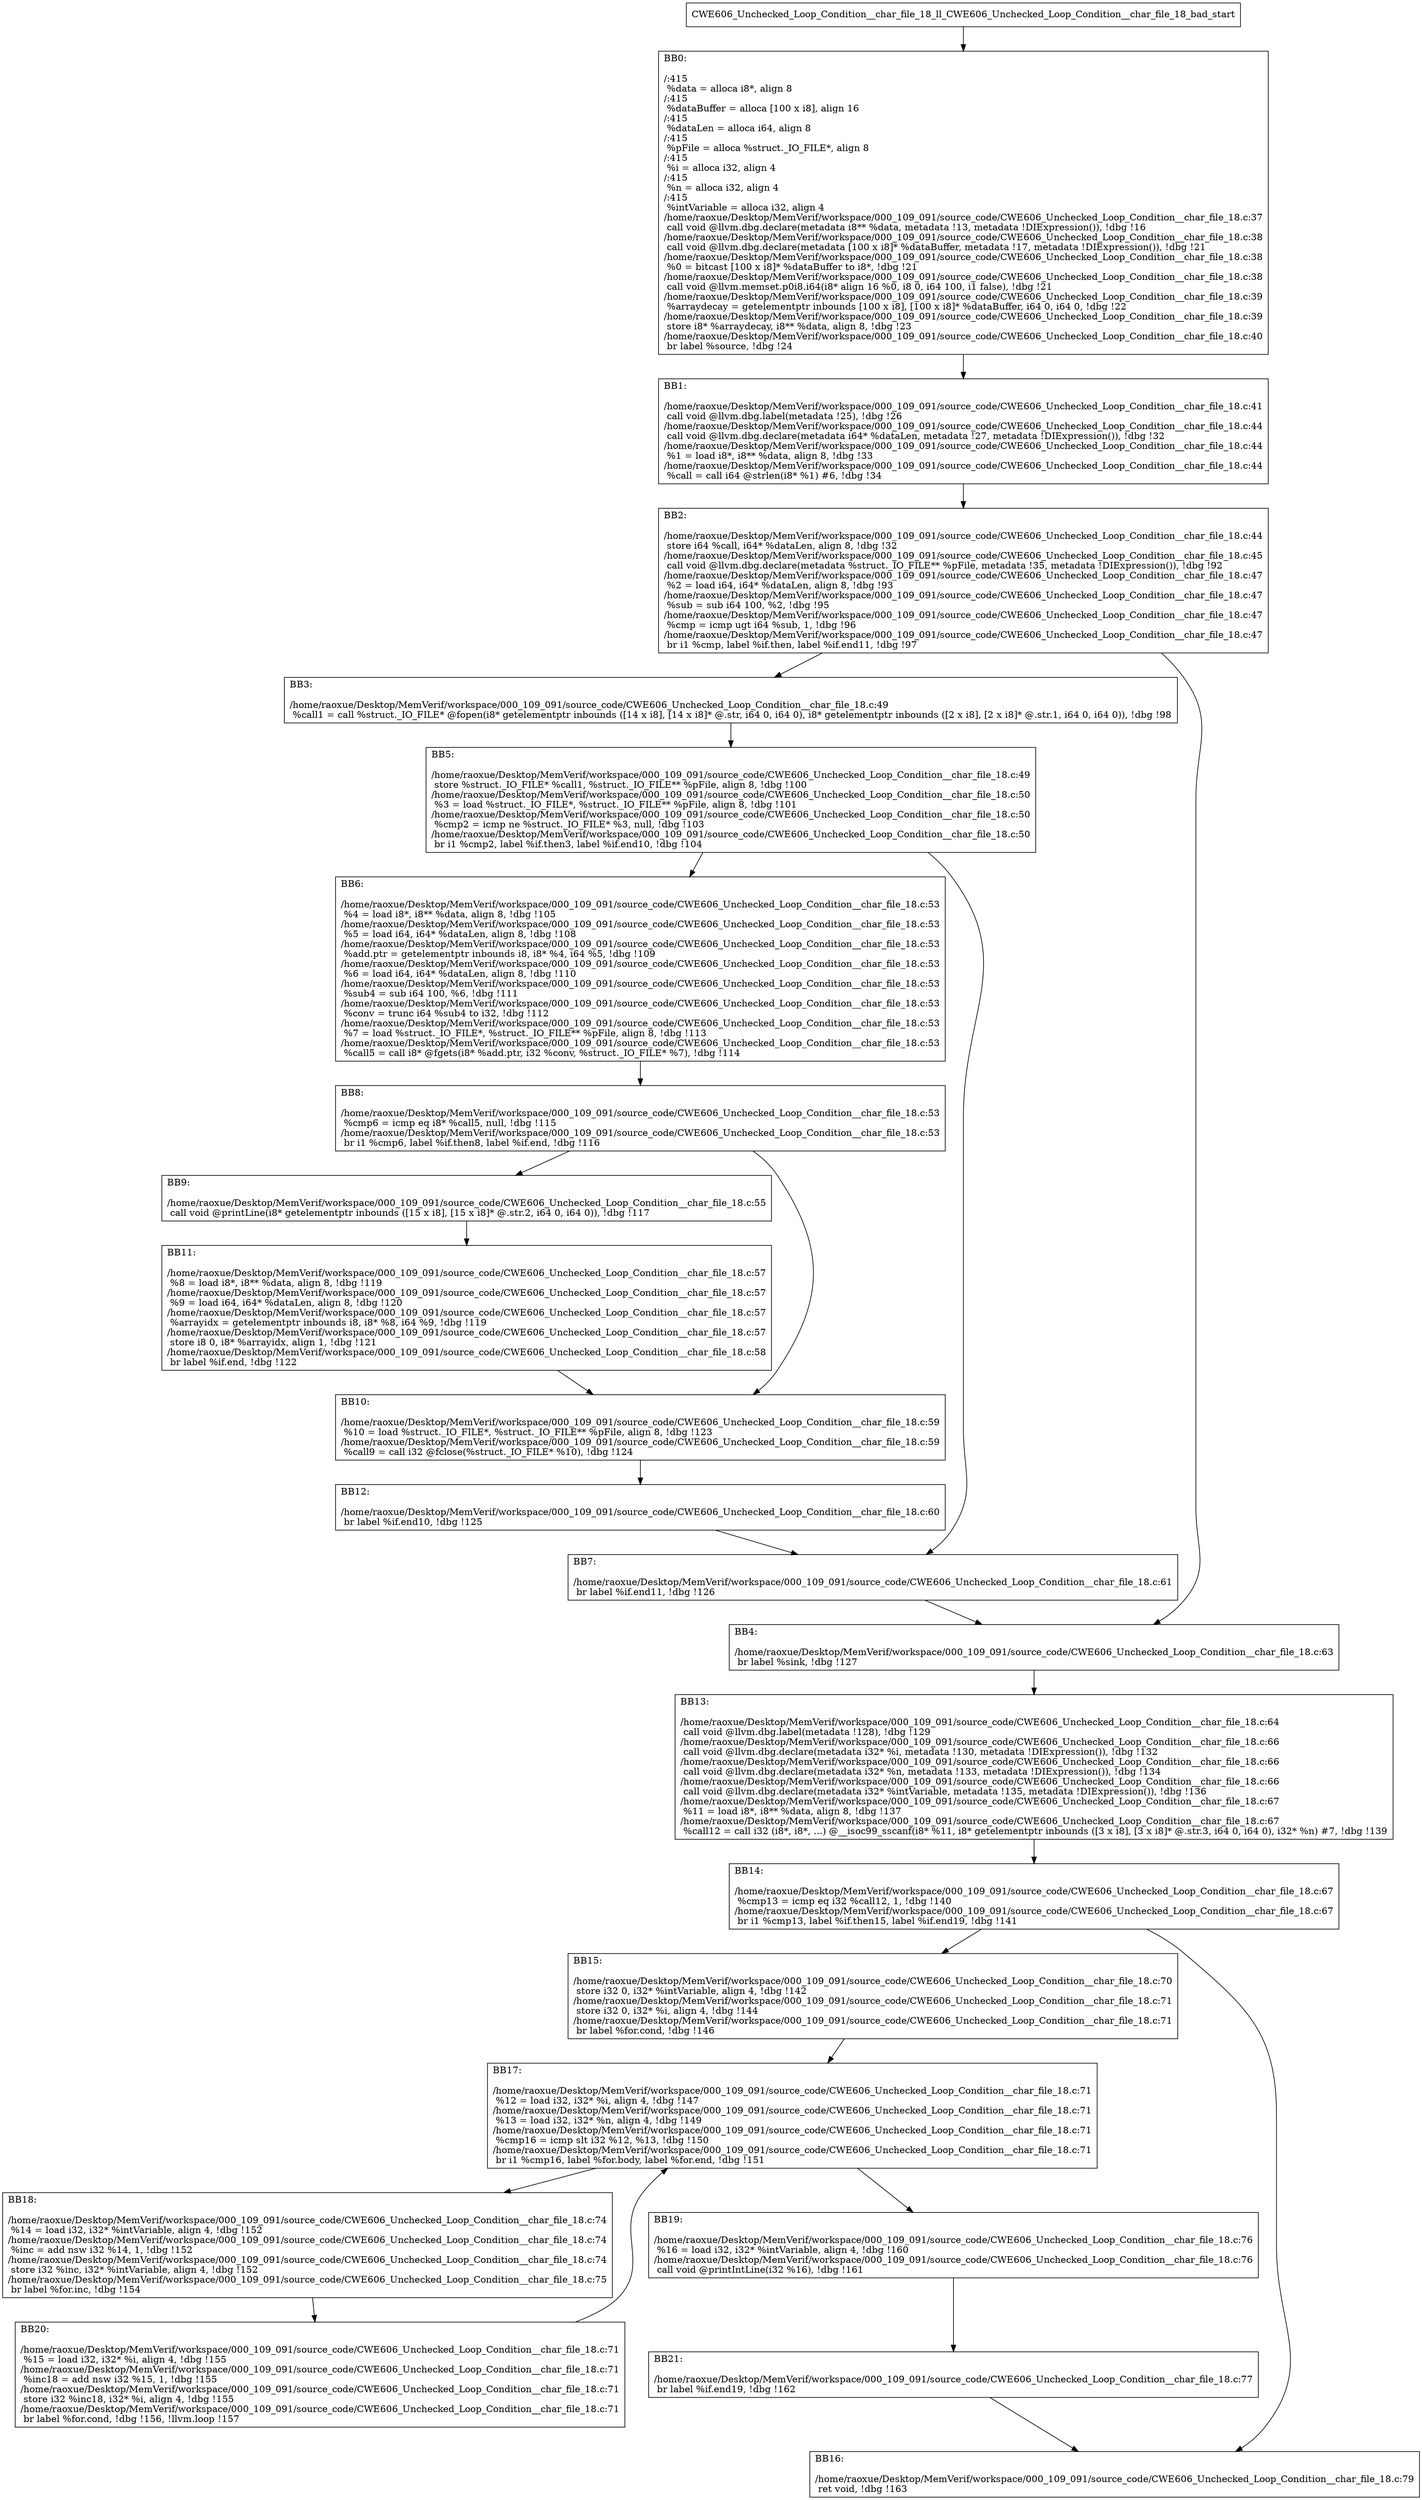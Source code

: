 digraph "CFG for'CWE606_Unchecked_Loop_Condition__char_file_18_ll_CWE606_Unchecked_Loop_Condition__char_file_18_bad' function" {
	BBCWE606_Unchecked_Loop_Condition__char_file_18_ll_CWE606_Unchecked_Loop_Condition__char_file_18_bad_start[shape=record,label="{CWE606_Unchecked_Loop_Condition__char_file_18_ll_CWE606_Unchecked_Loop_Condition__char_file_18_bad_start}"];
	BBCWE606_Unchecked_Loop_Condition__char_file_18_ll_CWE606_Unchecked_Loop_Condition__char_file_18_bad_start-> CWE606_Unchecked_Loop_Condition__char_file_18_ll_CWE606_Unchecked_Loop_Condition__char_file_18_badBB0;
	CWE606_Unchecked_Loop_Condition__char_file_18_ll_CWE606_Unchecked_Loop_Condition__char_file_18_badBB0 [shape=record, label="{BB0:\l\l/:415\l
  %data = alloca i8*, align 8\l
/:415\l
  %dataBuffer = alloca [100 x i8], align 16\l
/:415\l
  %dataLen = alloca i64, align 8\l
/:415\l
  %pFile = alloca %struct._IO_FILE*, align 8\l
/:415\l
  %i = alloca i32, align 4\l
/:415\l
  %n = alloca i32, align 4\l
/:415\l
  %intVariable = alloca i32, align 4\l
/home/raoxue/Desktop/MemVerif/workspace/000_109_091/source_code/CWE606_Unchecked_Loop_Condition__char_file_18.c:37\l
  call void @llvm.dbg.declare(metadata i8** %data, metadata !13, metadata !DIExpression()), !dbg !16\l
/home/raoxue/Desktop/MemVerif/workspace/000_109_091/source_code/CWE606_Unchecked_Loop_Condition__char_file_18.c:38\l
  call void @llvm.dbg.declare(metadata [100 x i8]* %dataBuffer, metadata !17, metadata !DIExpression()), !dbg !21\l
/home/raoxue/Desktop/MemVerif/workspace/000_109_091/source_code/CWE606_Unchecked_Loop_Condition__char_file_18.c:38\l
  %0 = bitcast [100 x i8]* %dataBuffer to i8*, !dbg !21\l
/home/raoxue/Desktop/MemVerif/workspace/000_109_091/source_code/CWE606_Unchecked_Loop_Condition__char_file_18.c:38\l
  call void @llvm.memset.p0i8.i64(i8* align 16 %0, i8 0, i64 100, i1 false), !dbg !21\l
/home/raoxue/Desktop/MemVerif/workspace/000_109_091/source_code/CWE606_Unchecked_Loop_Condition__char_file_18.c:39\l
  %arraydecay = getelementptr inbounds [100 x i8], [100 x i8]* %dataBuffer, i64 0, i64 0, !dbg !22\l
/home/raoxue/Desktop/MemVerif/workspace/000_109_091/source_code/CWE606_Unchecked_Loop_Condition__char_file_18.c:39\l
  store i8* %arraydecay, i8** %data, align 8, !dbg !23\l
/home/raoxue/Desktop/MemVerif/workspace/000_109_091/source_code/CWE606_Unchecked_Loop_Condition__char_file_18.c:40\l
  br label %source, !dbg !24\l
}"];
	CWE606_Unchecked_Loop_Condition__char_file_18_ll_CWE606_Unchecked_Loop_Condition__char_file_18_badBB0-> CWE606_Unchecked_Loop_Condition__char_file_18_ll_CWE606_Unchecked_Loop_Condition__char_file_18_badBB1;
	CWE606_Unchecked_Loop_Condition__char_file_18_ll_CWE606_Unchecked_Loop_Condition__char_file_18_badBB1 [shape=record, label="{BB1:\l\l/home/raoxue/Desktop/MemVerif/workspace/000_109_091/source_code/CWE606_Unchecked_Loop_Condition__char_file_18.c:41\l
  call void @llvm.dbg.label(metadata !25), !dbg !26\l
/home/raoxue/Desktop/MemVerif/workspace/000_109_091/source_code/CWE606_Unchecked_Loop_Condition__char_file_18.c:44\l
  call void @llvm.dbg.declare(metadata i64* %dataLen, metadata !27, metadata !DIExpression()), !dbg !32\l
/home/raoxue/Desktop/MemVerif/workspace/000_109_091/source_code/CWE606_Unchecked_Loop_Condition__char_file_18.c:44\l
  %1 = load i8*, i8** %data, align 8, !dbg !33\l
/home/raoxue/Desktop/MemVerif/workspace/000_109_091/source_code/CWE606_Unchecked_Loop_Condition__char_file_18.c:44\l
  %call = call i64 @strlen(i8* %1) #6, !dbg !34\l
}"];
	CWE606_Unchecked_Loop_Condition__char_file_18_ll_CWE606_Unchecked_Loop_Condition__char_file_18_badBB1-> CWE606_Unchecked_Loop_Condition__char_file_18_ll_CWE606_Unchecked_Loop_Condition__char_file_18_badBB2;
	CWE606_Unchecked_Loop_Condition__char_file_18_ll_CWE606_Unchecked_Loop_Condition__char_file_18_badBB2 [shape=record, label="{BB2:\l\l/home/raoxue/Desktop/MemVerif/workspace/000_109_091/source_code/CWE606_Unchecked_Loop_Condition__char_file_18.c:44\l
  store i64 %call, i64* %dataLen, align 8, !dbg !32\l
/home/raoxue/Desktop/MemVerif/workspace/000_109_091/source_code/CWE606_Unchecked_Loop_Condition__char_file_18.c:45\l
  call void @llvm.dbg.declare(metadata %struct._IO_FILE** %pFile, metadata !35, metadata !DIExpression()), !dbg !92\l
/home/raoxue/Desktop/MemVerif/workspace/000_109_091/source_code/CWE606_Unchecked_Loop_Condition__char_file_18.c:47\l
  %2 = load i64, i64* %dataLen, align 8, !dbg !93\l
/home/raoxue/Desktop/MemVerif/workspace/000_109_091/source_code/CWE606_Unchecked_Loop_Condition__char_file_18.c:47\l
  %sub = sub i64 100, %2, !dbg !95\l
/home/raoxue/Desktop/MemVerif/workspace/000_109_091/source_code/CWE606_Unchecked_Loop_Condition__char_file_18.c:47\l
  %cmp = icmp ugt i64 %sub, 1, !dbg !96\l
/home/raoxue/Desktop/MemVerif/workspace/000_109_091/source_code/CWE606_Unchecked_Loop_Condition__char_file_18.c:47\l
  br i1 %cmp, label %if.then, label %if.end11, !dbg !97\l
}"];
	CWE606_Unchecked_Loop_Condition__char_file_18_ll_CWE606_Unchecked_Loop_Condition__char_file_18_badBB2-> CWE606_Unchecked_Loop_Condition__char_file_18_ll_CWE606_Unchecked_Loop_Condition__char_file_18_badBB3;
	CWE606_Unchecked_Loop_Condition__char_file_18_ll_CWE606_Unchecked_Loop_Condition__char_file_18_badBB2-> CWE606_Unchecked_Loop_Condition__char_file_18_ll_CWE606_Unchecked_Loop_Condition__char_file_18_badBB4;
	CWE606_Unchecked_Loop_Condition__char_file_18_ll_CWE606_Unchecked_Loop_Condition__char_file_18_badBB3 [shape=record, label="{BB3:\l\l/home/raoxue/Desktop/MemVerif/workspace/000_109_091/source_code/CWE606_Unchecked_Loop_Condition__char_file_18.c:49\l
  %call1 = call %struct._IO_FILE* @fopen(i8* getelementptr inbounds ([14 x i8], [14 x i8]* @.str, i64 0, i64 0), i8* getelementptr inbounds ([2 x i8], [2 x i8]* @.str.1, i64 0, i64 0)), !dbg !98\l
}"];
	CWE606_Unchecked_Loop_Condition__char_file_18_ll_CWE606_Unchecked_Loop_Condition__char_file_18_badBB3-> CWE606_Unchecked_Loop_Condition__char_file_18_ll_CWE606_Unchecked_Loop_Condition__char_file_18_badBB5;
	CWE606_Unchecked_Loop_Condition__char_file_18_ll_CWE606_Unchecked_Loop_Condition__char_file_18_badBB5 [shape=record, label="{BB5:\l\l/home/raoxue/Desktop/MemVerif/workspace/000_109_091/source_code/CWE606_Unchecked_Loop_Condition__char_file_18.c:49\l
  store %struct._IO_FILE* %call1, %struct._IO_FILE** %pFile, align 8, !dbg !100\l
/home/raoxue/Desktop/MemVerif/workspace/000_109_091/source_code/CWE606_Unchecked_Loop_Condition__char_file_18.c:50\l
  %3 = load %struct._IO_FILE*, %struct._IO_FILE** %pFile, align 8, !dbg !101\l
/home/raoxue/Desktop/MemVerif/workspace/000_109_091/source_code/CWE606_Unchecked_Loop_Condition__char_file_18.c:50\l
  %cmp2 = icmp ne %struct._IO_FILE* %3, null, !dbg !103\l
/home/raoxue/Desktop/MemVerif/workspace/000_109_091/source_code/CWE606_Unchecked_Loop_Condition__char_file_18.c:50\l
  br i1 %cmp2, label %if.then3, label %if.end10, !dbg !104\l
}"];
	CWE606_Unchecked_Loop_Condition__char_file_18_ll_CWE606_Unchecked_Loop_Condition__char_file_18_badBB5-> CWE606_Unchecked_Loop_Condition__char_file_18_ll_CWE606_Unchecked_Loop_Condition__char_file_18_badBB6;
	CWE606_Unchecked_Loop_Condition__char_file_18_ll_CWE606_Unchecked_Loop_Condition__char_file_18_badBB5-> CWE606_Unchecked_Loop_Condition__char_file_18_ll_CWE606_Unchecked_Loop_Condition__char_file_18_badBB7;
	CWE606_Unchecked_Loop_Condition__char_file_18_ll_CWE606_Unchecked_Loop_Condition__char_file_18_badBB6 [shape=record, label="{BB6:\l\l/home/raoxue/Desktop/MemVerif/workspace/000_109_091/source_code/CWE606_Unchecked_Loop_Condition__char_file_18.c:53\l
  %4 = load i8*, i8** %data, align 8, !dbg !105\l
/home/raoxue/Desktop/MemVerif/workspace/000_109_091/source_code/CWE606_Unchecked_Loop_Condition__char_file_18.c:53\l
  %5 = load i64, i64* %dataLen, align 8, !dbg !108\l
/home/raoxue/Desktop/MemVerif/workspace/000_109_091/source_code/CWE606_Unchecked_Loop_Condition__char_file_18.c:53\l
  %add.ptr = getelementptr inbounds i8, i8* %4, i64 %5, !dbg !109\l
/home/raoxue/Desktop/MemVerif/workspace/000_109_091/source_code/CWE606_Unchecked_Loop_Condition__char_file_18.c:53\l
  %6 = load i64, i64* %dataLen, align 8, !dbg !110\l
/home/raoxue/Desktop/MemVerif/workspace/000_109_091/source_code/CWE606_Unchecked_Loop_Condition__char_file_18.c:53\l
  %sub4 = sub i64 100, %6, !dbg !111\l
/home/raoxue/Desktop/MemVerif/workspace/000_109_091/source_code/CWE606_Unchecked_Loop_Condition__char_file_18.c:53\l
  %conv = trunc i64 %sub4 to i32, !dbg !112\l
/home/raoxue/Desktop/MemVerif/workspace/000_109_091/source_code/CWE606_Unchecked_Loop_Condition__char_file_18.c:53\l
  %7 = load %struct._IO_FILE*, %struct._IO_FILE** %pFile, align 8, !dbg !113\l
/home/raoxue/Desktop/MemVerif/workspace/000_109_091/source_code/CWE606_Unchecked_Loop_Condition__char_file_18.c:53\l
  %call5 = call i8* @fgets(i8* %add.ptr, i32 %conv, %struct._IO_FILE* %7), !dbg !114\l
}"];
	CWE606_Unchecked_Loop_Condition__char_file_18_ll_CWE606_Unchecked_Loop_Condition__char_file_18_badBB6-> CWE606_Unchecked_Loop_Condition__char_file_18_ll_CWE606_Unchecked_Loop_Condition__char_file_18_badBB8;
	CWE606_Unchecked_Loop_Condition__char_file_18_ll_CWE606_Unchecked_Loop_Condition__char_file_18_badBB8 [shape=record, label="{BB8:\l\l/home/raoxue/Desktop/MemVerif/workspace/000_109_091/source_code/CWE606_Unchecked_Loop_Condition__char_file_18.c:53\l
  %cmp6 = icmp eq i8* %call5, null, !dbg !115\l
/home/raoxue/Desktop/MemVerif/workspace/000_109_091/source_code/CWE606_Unchecked_Loop_Condition__char_file_18.c:53\l
  br i1 %cmp6, label %if.then8, label %if.end, !dbg !116\l
}"];
	CWE606_Unchecked_Loop_Condition__char_file_18_ll_CWE606_Unchecked_Loop_Condition__char_file_18_badBB8-> CWE606_Unchecked_Loop_Condition__char_file_18_ll_CWE606_Unchecked_Loop_Condition__char_file_18_badBB9;
	CWE606_Unchecked_Loop_Condition__char_file_18_ll_CWE606_Unchecked_Loop_Condition__char_file_18_badBB8-> CWE606_Unchecked_Loop_Condition__char_file_18_ll_CWE606_Unchecked_Loop_Condition__char_file_18_badBB10;
	CWE606_Unchecked_Loop_Condition__char_file_18_ll_CWE606_Unchecked_Loop_Condition__char_file_18_badBB9 [shape=record, label="{BB9:\l\l/home/raoxue/Desktop/MemVerif/workspace/000_109_091/source_code/CWE606_Unchecked_Loop_Condition__char_file_18.c:55\l
  call void @printLine(i8* getelementptr inbounds ([15 x i8], [15 x i8]* @.str.2, i64 0, i64 0)), !dbg !117\l
}"];
	CWE606_Unchecked_Loop_Condition__char_file_18_ll_CWE606_Unchecked_Loop_Condition__char_file_18_badBB9-> CWE606_Unchecked_Loop_Condition__char_file_18_ll_CWE606_Unchecked_Loop_Condition__char_file_18_badBB11;
	CWE606_Unchecked_Loop_Condition__char_file_18_ll_CWE606_Unchecked_Loop_Condition__char_file_18_badBB11 [shape=record, label="{BB11:\l\l/home/raoxue/Desktop/MemVerif/workspace/000_109_091/source_code/CWE606_Unchecked_Loop_Condition__char_file_18.c:57\l
  %8 = load i8*, i8** %data, align 8, !dbg !119\l
/home/raoxue/Desktop/MemVerif/workspace/000_109_091/source_code/CWE606_Unchecked_Loop_Condition__char_file_18.c:57\l
  %9 = load i64, i64* %dataLen, align 8, !dbg !120\l
/home/raoxue/Desktop/MemVerif/workspace/000_109_091/source_code/CWE606_Unchecked_Loop_Condition__char_file_18.c:57\l
  %arrayidx = getelementptr inbounds i8, i8* %8, i64 %9, !dbg !119\l
/home/raoxue/Desktop/MemVerif/workspace/000_109_091/source_code/CWE606_Unchecked_Loop_Condition__char_file_18.c:57\l
  store i8 0, i8* %arrayidx, align 1, !dbg !121\l
/home/raoxue/Desktop/MemVerif/workspace/000_109_091/source_code/CWE606_Unchecked_Loop_Condition__char_file_18.c:58\l
  br label %if.end, !dbg !122\l
}"];
	CWE606_Unchecked_Loop_Condition__char_file_18_ll_CWE606_Unchecked_Loop_Condition__char_file_18_badBB11-> CWE606_Unchecked_Loop_Condition__char_file_18_ll_CWE606_Unchecked_Loop_Condition__char_file_18_badBB10;
	CWE606_Unchecked_Loop_Condition__char_file_18_ll_CWE606_Unchecked_Loop_Condition__char_file_18_badBB10 [shape=record, label="{BB10:\l\l/home/raoxue/Desktop/MemVerif/workspace/000_109_091/source_code/CWE606_Unchecked_Loop_Condition__char_file_18.c:59\l
  %10 = load %struct._IO_FILE*, %struct._IO_FILE** %pFile, align 8, !dbg !123\l
/home/raoxue/Desktop/MemVerif/workspace/000_109_091/source_code/CWE606_Unchecked_Loop_Condition__char_file_18.c:59\l
  %call9 = call i32 @fclose(%struct._IO_FILE* %10), !dbg !124\l
}"];
	CWE606_Unchecked_Loop_Condition__char_file_18_ll_CWE606_Unchecked_Loop_Condition__char_file_18_badBB10-> CWE606_Unchecked_Loop_Condition__char_file_18_ll_CWE606_Unchecked_Loop_Condition__char_file_18_badBB12;
	CWE606_Unchecked_Loop_Condition__char_file_18_ll_CWE606_Unchecked_Loop_Condition__char_file_18_badBB12 [shape=record, label="{BB12:\l\l/home/raoxue/Desktop/MemVerif/workspace/000_109_091/source_code/CWE606_Unchecked_Loop_Condition__char_file_18.c:60\l
  br label %if.end10, !dbg !125\l
}"];
	CWE606_Unchecked_Loop_Condition__char_file_18_ll_CWE606_Unchecked_Loop_Condition__char_file_18_badBB12-> CWE606_Unchecked_Loop_Condition__char_file_18_ll_CWE606_Unchecked_Loop_Condition__char_file_18_badBB7;
	CWE606_Unchecked_Loop_Condition__char_file_18_ll_CWE606_Unchecked_Loop_Condition__char_file_18_badBB7 [shape=record, label="{BB7:\l\l/home/raoxue/Desktop/MemVerif/workspace/000_109_091/source_code/CWE606_Unchecked_Loop_Condition__char_file_18.c:61\l
  br label %if.end11, !dbg !126\l
}"];
	CWE606_Unchecked_Loop_Condition__char_file_18_ll_CWE606_Unchecked_Loop_Condition__char_file_18_badBB7-> CWE606_Unchecked_Loop_Condition__char_file_18_ll_CWE606_Unchecked_Loop_Condition__char_file_18_badBB4;
	CWE606_Unchecked_Loop_Condition__char_file_18_ll_CWE606_Unchecked_Loop_Condition__char_file_18_badBB4 [shape=record, label="{BB4:\l\l/home/raoxue/Desktop/MemVerif/workspace/000_109_091/source_code/CWE606_Unchecked_Loop_Condition__char_file_18.c:63\l
  br label %sink, !dbg !127\l
}"];
	CWE606_Unchecked_Loop_Condition__char_file_18_ll_CWE606_Unchecked_Loop_Condition__char_file_18_badBB4-> CWE606_Unchecked_Loop_Condition__char_file_18_ll_CWE606_Unchecked_Loop_Condition__char_file_18_badBB13;
	CWE606_Unchecked_Loop_Condition__char_file_18_ll_CWE606_Unchecked_Loop_Condition__char_file_18_badBB13 [shape=record, label="{BB13:\l\l/home/raoxue/Desktop/MemVerif/workspace/000_109_091/source_code/CWE606_Unchecked_Loop_Condition__char_file_18.c:64\l
  call void @llvm.dbg.label(metadata !128), !dbg !129\l
/home/raoxue/Desktop/MemVerif/workspace/000_109_091/source_code/CWE606_Unchecked_Loop_Condition__char_file_18.c:66\l
  call void @llvm.dbg.declare(metadata i32* %i, metadata !130, metadata !DIExpression()), !dbg !132\l
/home/raoxue/Desktop/MemVerif/workspace/000_109_091/source_code/CWE606_Unchecked_Loop_Condition__char_file_18.c:66\l
  call void @llvm.dbg.declare(metadata i32* %n, metadata !133, metadata !DIExpression()), !dbg !134\l
/home/raoxue/Desktop/MemVerif/workspace/000_109_091/source_code/CWE606_Unchecked_Loop_Condition__char_file_18.c:66\l
  call void @llvm.dbg.declare(metadata i32* %intVariable, metadata !135, metadata !DIExpression()), !dbg !136\l
/home/raoxue/Desktop/MemVerif/workspace/000_109_091/source_code/CWE606_Unchecked_Loop_Condition__char_file_18.c:67\l
  %11 = load i8*, i8** %data, align 8, !dbg !137\l
/home/raoxue/Desktop/MemVerif/workspace/000_109_091/source_code/CWE606_Unchecked_Loop_Condition__char_file_18.c:67\l
  %call12 = call i32 (i8*, i8*, ...) @__isoc99_sscanf(i8* %11, i8* getelementptr inbounds ([3 x i8], [3 x i8]* @.str.3, i64 0, i64 0), i32* %n) #7, !dbg !139\l
}"];
	CWE606_Unchecked_Loop_Condition__char_file_18_ll_CWE606_Unchecked_Loop_Condition__char_file_18_badBB13-> CWE606_Unchecked_Loop_Condition__char_file_18_ll_CWE606_Unchecked_Loop_Condition__char_file_18_badBB14;
	CWE606_Unchecked_Loop_Condition__char_file_18_ll_CWE606_Unchecked_Loop_Condition__char_file_18_badBB14 [shape=record, label="{BB14:\l\l/home/raoxue/Desktop/MemVerif/workspace/000_109_091/source_code/CWE606_Unchecked_Loop_Condition__char_file_18.c:67\l
  %cmp13 = icmp eq i32 %call12, 1, !dbg !140\l
/home/raoxue/Desktop/MemVerif/workspace/000_109_091/source_code/CWE606_Unchecked_Loop_Condition__char_file_18.c:67\l
  br i1 %cmp13, label %if.then15, label %if.end19, !dbg !141\l
}"];
	CWE606_Unchecked_Loop_Condition__char_file_18_ll_CWE606_Unchecked_Loop_Condition__char_file_18_badBB14-> CWE606_Unchecked_Loop_Condition__char_file_18_ll_CWE606_Unchecked_Loop_Condition__char_file_18_badBB15;
	CWE606_Unchecked_Loop_Condition__char_file_18_ll_CWE606_Unchecked_Loop_Condition__char_file_18_badBB14-> CWE606_Unchecked_Loop_Condition__char_file_18_ll_CWE606_Unchecked_Loop_Condition__char_file_18_badBB16;
	CWE606_Unchecked_Loop_Condition__char_file_18_ll_CWE606_Unchecked_Loop_Condition__char_file_18_badBB15 [shape=record, label="{BB15:\l\l/home/raoxue/Desktop/MemVerif/workspace/000_109_091/source_code/CWE606_Unchecked_Loop_Condition__char_file_18.c:70\l
  store i32 0, i32* %intVariable, align 4, !dbg !142\l
/home/raoxue/Desktop/MemVerif/workspace/000_109_091/source_code/CWE606_Unchecked_Loop_Condition__char_file_18.c:71\l
  store i32 0, i32* %i, align 4, !dbg !144\l
/home/raoxue/Desktop/MemVerif/workspace/000_109_091/source_code/CWE606_Unchecked_Loop_Condition__char_file_18.c:71\l
  br label %for.cond, !dbg !146\l
}"];
	CWE606_Unchecked_Loop_Condition__char_file_18_ll_CWE606_Unchecked_Loop_Condition__char_file_18_badBB15-> CWE606_Unchecked_Loop_Condition__char_file_18_ll_CWE606_Unchecked_Loop_Condition__char_file_18_badBB17;
	CWE606_Unchecked_Loop_Condition__char_file_18_ll_CWE606_Unchecked_Loop_Condition__char_file_18_badBB17 [shape=record, label="{BB17:\l\l/home/raoxue/Desktop/MemVerif/workspace/000_109_091/source_code/CWE606_Unchecked_Loop_Condition__char_file_18.c:71\l
  %12 = load i32, i32* %i, align 4, !dbg !147\l
/home/raoxue/Desktop/MemVerif/workspace/000_109_091/source_code/CWE606_Unchecked_Loop_Condition__char_file_18.c:71\l
  %13 = load i32, i32* %n, align 4, !dbg !149\l
/home/raoxue/Desktop/MemVerif/workspace/000_109_091/source_code/CWE606_Unchecked_Loop_Condition__char_file_18.c:71\l
  %cmp16 = icmp slt i32 %12, %13, !dbg !150\l
/home/raoxue/Desktop/MemVerif/workspace/000_109_091/source_code/CWE606_Unchecked_Loop_Condition__char_file_18.c:71\l
  br i1 %cmp16, label %for.body, label %for.end, !dbg !151\l
}"];
	CWE606_Unchecked_Loop_Condition__char_file_18_ll_CWE606_Unchecked_Loop_Condition__char_file_18_badBB17-> CWE606_Unchecked_Loop_Condition__char_file_18_ll_CWE606_Unchecked_Loop_Condition__char_file_18_badBB18;
	CWE606_Unchecked_Loop_Condition__char_file_18_ll_CWE606_Unchecked_Loop_Condition__char_file_18_badBB17-> CWE606_Unchecked_Loop_Condition__char_file_18_ll_CWE606_Unchecked_Loop_Condition__char_file_18_badBB19;
	CWE606_Unchecked_Loop_Condition__char_file_18_ll_CWE606_Unchecked_Loop_Condition__char_file_18_badBB18 [shape=record, label="{BB18:\l\l/home/raoxue/Desktop/MemVerif/workspace/000_109_091/source_code/CWE606_Unchecked_Loop_Condition__char_file_18.c:74\l
  %14 = load i32, i32* %intVariable, align 4, !dbg !152\l
/home/raoxue/Desktop/MemVerif/workspace/000_109_091/source_code/CWE606_Unchecked_Loop_Condition__char_file_18.c:74\l
  %inc = add nsw i32 %14, 1, !dbg !152\l
/home/raoxue/Desktop/MemVerif/workspace/000_109_091/source_code/CWE606_Unchecked_Loop_Condition__char_file_18.c:74\l
  store i32 %inc, i32* %intVariable, align 4, !dbg !152\l
/home/raoxue/Desktop/MemVerif/workspace/000_109_091/source_code/CWE606_Unchecked_Loop_Condition__char_file_18.c:75\l
  br label %for.inc, !dbg !154\l
}"];
	CWE606_Unchecked_Loop_Condition__char_file_18_ll_CWE606_Unchecked_Loop_Condition__char_file_18_badBB18-> CWE606_Unchecked_Loop_Condition__char_file_18_ll_CWE606_Unchecked_Loop_Condition__char_file_18_badBB20;
	CWE606_Unchecked_Loop_Condition__char_file_18_ll_CWE606_Unchecked_Loop_Condition__char_file_18_badBB20 [shape=record, label="{BB20:\l\l/home/raoxue/Desktop/MemVerif/workspace/000_109_091/source_code/CWE606_Unchecked_Loop_Condition__char_file_18.c:71\l
  %15 = load i32, i32* %i, align 4, !dbg !155\l
/home/raoxue/Desktop/MemVerif/workspace/000_109_091/source_code/CWE606_Unchecked_Loop_Condition__char_file_18.c:71\l
  %inc18 = add nsw i32 %15, 1, !dbg !155\l
/home/raoxue/Desktop/MemVerif/workspace/000_109_091/source_code/CWE606_Unchecked_Loop_Condition__char_file_18.c:71\l
  store i32 %inc18, i32* %i, align 4, !dbg !155\l
/home/raoxue/Desktop/MemVerif/workspace/000_109_091/source_code/CWE606_Unchecked_Loop_Condition__char_file_18.c:71\l
  br label %for.cond, !dbg !156, !llvm.loop !157\l
}"];
	CWE606_Unchecked_Loop_Condition__char_file_18_ll_CWE606_Unchecked_Loop_Condition__char_file_18_badBB20-> CWE606_Unchecked_Loop_Condition__char_file_18_ll_CWE606_Unchecked_Loop_Condition__char_file_18_badBB17;
	CWE606_Unchecked_Loop_Condition__char_file_18_ll_CWE606_Unchecked_Loop_Condition__char_file_18_badBB19 [shape=record, label="{BB19:\l\l/home/raoxue/Desktop/MemVerif/workspace/000_109_091/source_code/CWE606_Unchecked_Loop_Condition__char_file_18.c:76\l
  %16 = load i32, i32* %intVariable, align 4, !dbg !160\l
/home/raoxue/Desktop/MemVerif/workspace/000_109_091/source_code/CWE606_Unchecked_Loop_Condition__char_file_18.c:76\l
  call void @printIntLine(i32 %16), !dbg !161\l
}"];
	CWE606_Unchecked_Loop_Condition__char_file_18_ll_CWE606_Unchecked_Loop_Condition__char_file_18_badBB19-> CWE606_Unchecked_Loop_Condition__char_file_18_ll_CWE606_Unchecked_Loop_Condition__char_file_18_badBB21;
	CWE606_Unchecked_Loop_Condition__char_file_18_ll_CWE606_Unchecked_Loop_Condition__char_file_18_badBB21 [shape=record, label="{BB21:\l\l/home/raoxue/Desktop/MemVerif/workspace/000_109_091/source_code/CWE606_Unchecked_Loop_Condition__char_file_18.c:77\l
  br label %if.end19, !dbg !162\l
}"];
	CWE606_Unchecked_Loop_Condition__char_file_18_ll_CWE606_Unchecked_Loop_Condition__char_file_18_badBB21-> CWE606_Unchecked_Loop_Condition__char_file_18_ll_CWE606_Unchecked_Loop_Condition__char_file_18_badBB16;
	CWE606_Unchecked_Loop_Condition__char_file_18_ll_CWE606_Unchecked_Loop_Condition__char_file_18_badBB16 [shape=record, label="{BB16:\l\l/home/raoxue/Desktop/MemVerif/workspace/000_109_091/source_code/CWE606_Unchecked_Loop_Condition__char_file_18.c:79\l
  ret void, !dbg !163\l
}"];
}
